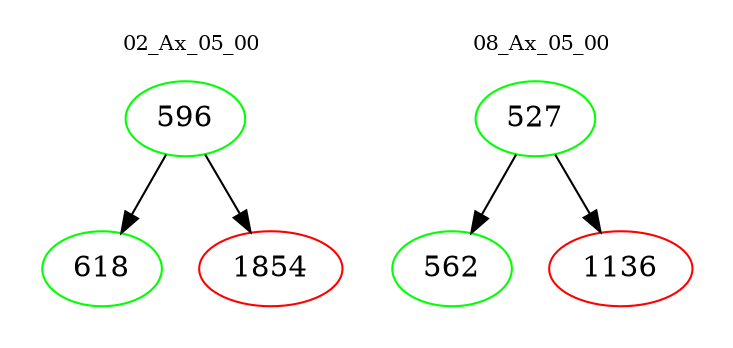 digraph{
subgraph cluster_0 {
color = white
label = "02_Ax_05_00";
fontsize=10;
T0_596 [label="596", color="green"]
T0_596 -> T0_618 [color="black"]
T0_618 [label="618", color="green"]
T0_596 -> T0_1854 [color="black"]
T0_1854 [label="1854", color="red"]
}
subgraph cluster_1 {
color = white
label = "08_Ax_05_00";
fontsize=10;
T1_527 [label="527", color="green"]
T1_527 -> T1_562 [color="black"]
T1_562 [label="562", color="green"]
T1_527 -> T1_1136 [color="black"]
T1_1136 [label="1136", color="red"]
}
}
